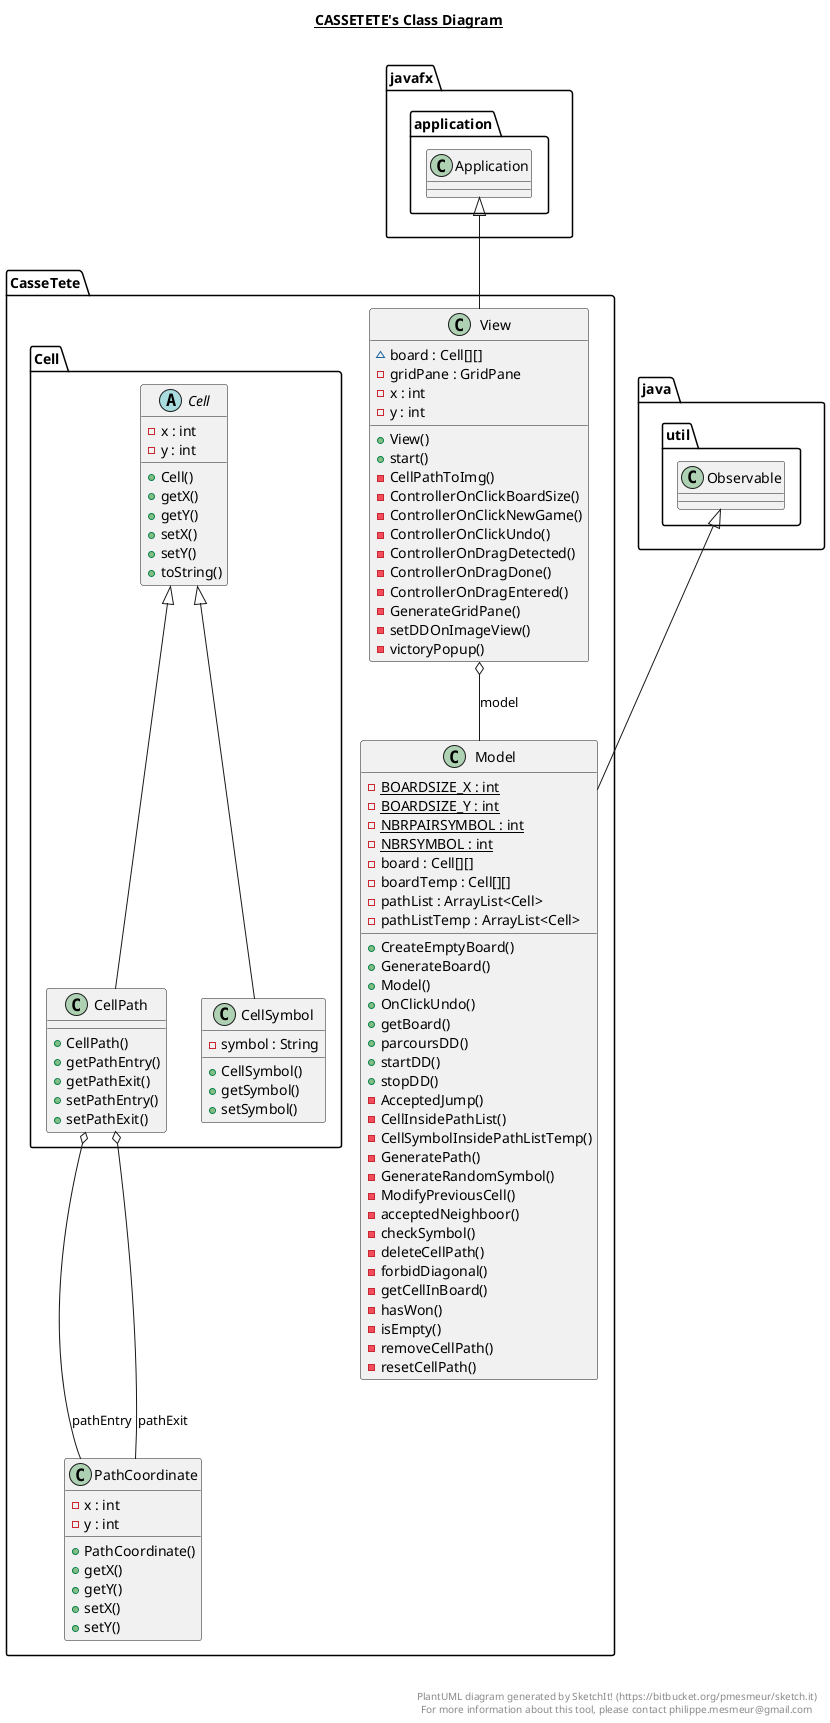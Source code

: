 @startuml

title __CASSETETE's Class Diagram__\n

  namespace CasseTete {
    abstract class CasseTete.Cell.Cell {
        - x : int
        - y : int
        + Cell()
        + getX()
        + getY()
        + setX()
        + setY()
        + toString()
    }
  }
  

  namespace CasseTete {
    class CasseTete.Cell.CellPath {
        + CellPath()
        + getPathEntry()
        + getPathExit()
        + setPathEntry()
        + setPathExit()
    }
  }
  

  namespace CasseTete {
    class CasseTete.Cell.CellSymbol {
        - symbol : String
        + CellSymbol()
        + getSymbol()
        + setSymbol()
    }
  }
  

  namespace CasseTete {
    class CasseTete.Model {
        {static} - BOARDSIZE_X : int
        {static} - BOARDSIZE_Y : int
        {static} - NBRPAIRSYMBOL : int
        {static} - NBRSYMBOL : int
        - board : Cell[][]
        - boardTemp : Cell[][]
        - pathList : ArrayList<Cell>
        - pathListTemp : ArrayList<Cell>
        + CreateEmptyBoard()
        + GenerateBoard()
        + Model()
        + OnClickUndo()
        + getBoard()
        + parcoursDD()
        + startDD()
        + stopDD()
        - AcceptedJump()
        - CellInsidePathList()
        - CellSymbolInsidePathListTemp()
        - GeneratePath()
        - GenerateRandomSymbol()
        - ModifyPreviousCell()
        - acceptedNeighboor()
        - checkSymbol()
        - deleteCellPath()
        - forbidDiagonal()
        - getCellInBoard()
        - hasWon()
        - isEmpty()
        - removeCellPath()
        - resetCellPath()
    }
  }
  

  namespace CasseTete {
    class CasseTete.PathCoordinate {
        - x : int
        - y : int
        + PathCoordinate()
        + getX()
        + getY()
        + setX()
        + setY()
    }
  }
  

  namespace CasseTete {
    class CasseTete.View {
        ~ board : Cell[][]
        - gridPane : GridPane
        - x : int
        - y : int
        + View()
        + start()
        - CellPathToImg()
        - ControllerOnClickBoardSize()
        - ControllerOnClickNewGame()
        - ControllerOnClickUndo()
        - ControllerOnDragDetected()
        - ControllerOnDragDone()
        - ControllerOnDragEntered()
        - GenerateGridPane()
        - setDDOnImageView()
        - victoryPopup()
    }
  }
  

  CasseTete.Cell.CellPath -up-|> CasseTete.Cell.Cell
  CasseTete.Cell.CellPath o-- CasseTete.PathCoordinate : pathEntry
  CasseTete.Cell.CellPath o-- CasseTete.PathCoordinate : pathExit
  CasseTete.Cell.CellSymbol -up-|> CasseTete.Cell.Cell
  CasseTete.Model -up-|> java.util.Observable
  CasseTete.View -up-|> javafx.application.Application
  CasseTete.View o-- CasseTete.Model : model


right footer


PlantUML diagram generated by SketchIt! (https://bitbucket.org/pmesmeur/sketch.it)
For more information about this tool, please contact philippe.mesmeur@gmail.com
endfooter

@enduml
